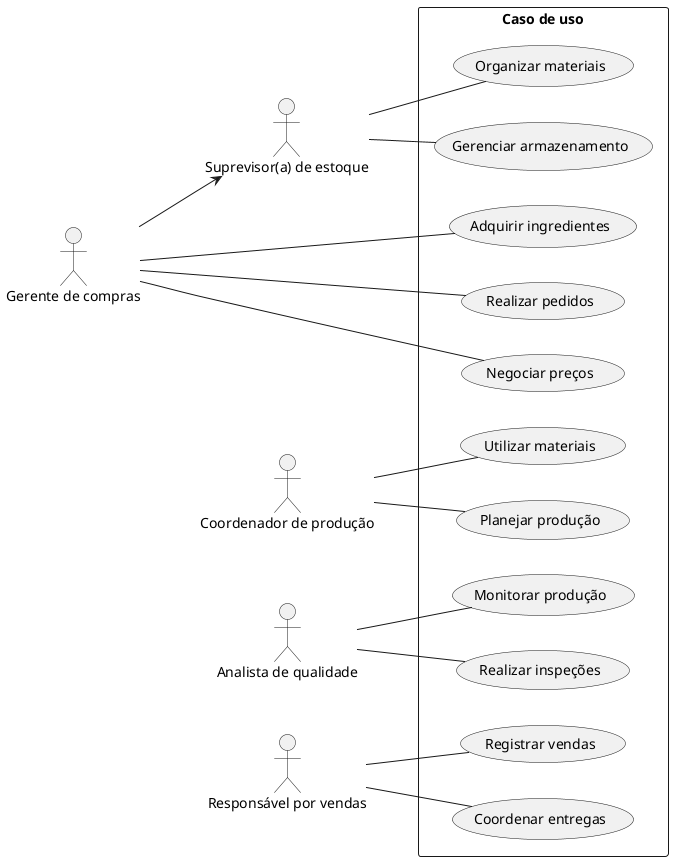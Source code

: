 @startuml

    left to right direction

    actor "Gerente de compras" as gc
    actor "Suprevisor(a) de estoque" as se 
    actor "Coordenador de produção" as cp 
    actor "Analista de qualidade" as aq
    actor "Responsável por vendas" as rv

rectangle "Caso de uso"{
    aq -- (Monitorar produção)
    aq -- (Realizar inspeções)
    gc --> se
    gc -- (Adquirir ingredientes)
    se -- (Gerenciar armazenamento)
    se -- (Organizar materiais)
    gc -- (Realizar pedidos)
    gc -- (Negociar preços)
    cp -- (Planejar produção)
    cp -- (Utilizar materiais)
    rv -- (Coordenar entregas)
    rv -- (Registrar vendas)
}

@enduml